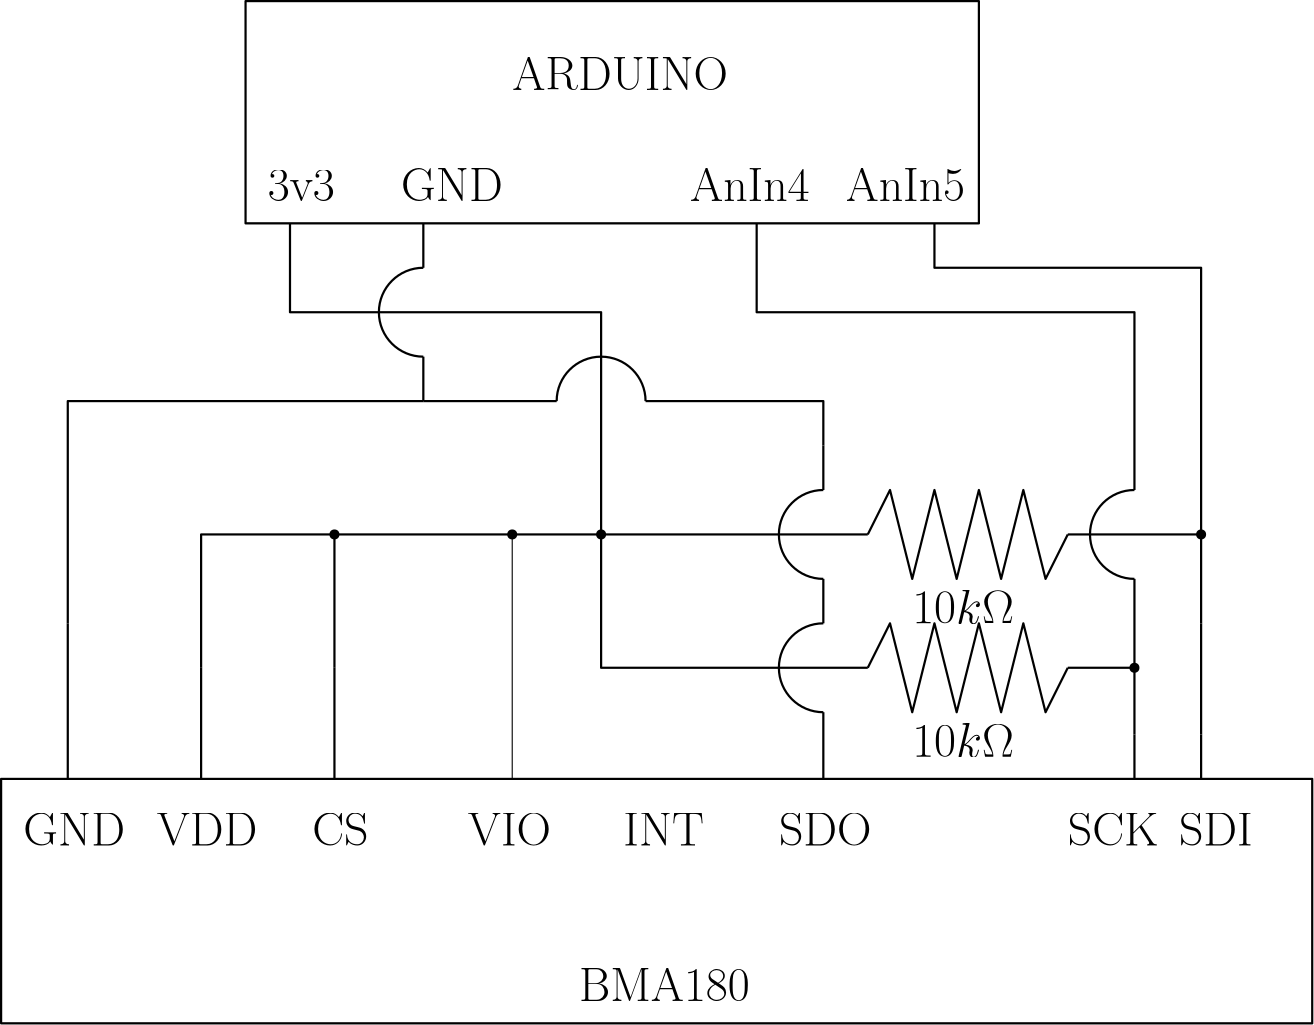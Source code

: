<?xml version="1.0"?>
<!DOCTYPE ipe SYSTEM "ipe.dtd">
<ipe version="70005" creator="Ipe 7.1.2">
<info created="D:20120809233808" modified="D:20120831153420"/>
<ipestyle name="basic">
<symbol name="arrow/arc(spx)">
<path stroke="sym-stroke" fill="sym-stroke" pen="sym-pen">
0 0 m
-1 0.333 l
-1 -0.333 l
h
</path>
</symbol>
<symbol name="arrow/farc(spx)">
<path stroke="sym-stroke" fill="white" pen="sym-pen">
0 0 m
-1 0.333 l
-1 -0.333 l
h
</path>
</symbol>
<symbol name="mark/circle(sx)" transformations="translations">
<path fill="sym-stroke">
0.6 0 0 0.6 0 0 e
0.4 0 0 0.4 0 0 e
</path>
</symbol>
<symbol name="mark/disk(sx)" transformations="translations">
<path fill="sym-stroke">
0.6 0 0 0.6 0 0 e
</path>
</symbol>
<symbol name="mark/fdisk(sfx)" transformations="translations">
<group>
<path fill="sym-fill">
0.5 0 0 0.5 0 0 e
</path>
<path fill="sym-stroke" fillrule="eofill">
0.6 0 0 0.6 0 0 e
0.4 0 0 0.4 0 0 e
</path>
</group>
</symbol>
<symbol name="mark/box(sx)" transformations="translations">
<path fill="sym-stroke" fillrule="eofill">
-0.6 -0.6 m
0.6 -0.6 l
0.6 0.6 l
-0.6 0.6 l
h
-0.4 -0.4 m
0.4 -0.4 l
0.4 0.4 l
-0.4 0.4 l
h
</path>
</symbol>
<symbol name="mark/square(sx)" transformations="translations">
<path fill="sym-stroke">
-0.6 -0.6 m
0.6 -0.6 l
0.6 0.6 l
-0.6 0.6 l
h
</path>
</symbol>
<symbol name="mark/fsquare(sfx)" transformations="translations">
<group>
<path fill="sym-fill">
-0.5 -0.5 m
0.5 -0.5 l
0.5 0.5 l
-0.5 0.5 l
h
</path>
<path fill="sym-stroke" fillrule="eofill">
-0.6 -0.6 m
0.6 -0.6 l
0.6 0.6 l
-0.6 0.6 l
h
-0.4 -0.4 m
0.4 -0.4 l
0.4 0.4 l
-0.4 0.4 l
h
</path>
</group>
</symbol>
<symbol name="mark/cross(sx)" transformations="translations">
<group>
<path fill="sym-stroke">
-0.43 -0.57 m
0.57 0.43 l
0.43 0.57 l
-0.57 -0.43 l
h
</path>
<path fill="sym-stroke">
-0.43 0.57 m
0.57 -0.43 l
0.43 -0.57 l
-0.57 0.43 l
h
</path>
</group>
</symbol>
<symbol name="arrow/fnormal(spx)">
<path stroke="sym-stroke" fill="white" pen="sym-pen">
0 0 m
-1 0.333 l
-1 -0.333 l
h
</path>
</symbol>
<symbol name="arrow/pointed(spx)">
<path stroke="sym-stroke" fill="sym-stroke" pen="sym-pen">
0 0 m
-1 0.333 l
-0.8 0 l
-1 -0.333 l
h
</path>
</symbol>
<symbol name="arrow/fpointed(spx)">
<path stroke="sym-stroke" fill="white" pen="sym-pen">
0 0 m
-1 0.333 l
-0.8 0 l
-1 -0.333 l
h
</path>
</symbol>
<symbol name="arrow/linear(spx)">
<path stroke="sym-stroke" pen="sym-pen">
-1 0.333 m
0 0 l
-1 -0.333 l
</path>
</symbol>
<symbol name="arrow/fdouble(spx)">
<path stroke="sym-stroke" fill="white" pen="sym-pen">
0 0 m
-1 0.333 l
-1 -0.333 l
h
-1 0 m
-2 0.333 l
-2 -0.333 l
h
</path>
</symbol>
<symbol name="arrow/double(spx)">
<path stroke="sym-stroke" fill="sym-stroke" pen="sym-pen">
0 0 m
-1 0.333 l
-1 -0.333 l
h
-1 0 m
-2 0.333 l
-2 -0.333 l
h
</path>
</symbol>
<pen name="heavier" value="0.8"/>
<pen name="fat" value="1.2"/>
<pen name="ultrafat" value="2"/>
<symbolsize name="large" value="5"/>
<symbolsize name="small" value="2"/>
<symbolsize name="tiny" value="1.1"/>
<arrowsize name="large" value="10"/>
<arrowsize name="small" value="5"/>
<arrowsize name="tiny" value="3"/>
<color name="red" value="1 0 0"/>
<color name="green" value="0 1 0"/>
<color name="blue" value="0 0 1"/>
<color name="yellow" value="1 1 0"/>
<color name="orange" value="1 0.647 0"/>
<color name="gold" value="1 0.843 0"/>
<color name="purple" value="0.627 0.125 0.941"/>
<color name="gray" value="0.745"/>
<color name="brown" value="0.647 0.165 0.165"/>
<color name="navy" value="0 0 0.502"/>
<color name="pink" value="1 0.753 0.796"/>
<color name="seagreen" value="0.18 0.545 0.341"/>
<color name="turquoise" value="0.251 0.878 0.816"/>
<color name="violet" value="0.933 0.51 0.933"/>
<color name="darkblue" value="0 0 0.545"/>
<color name="darkcyan" value="0 0.545 0.545"/>
<color name="darkgray" value="0.663"/>
<color name="darkgreen" value="0 0.392 0"/>
<color name="darkmagenta" value="0.545 0 0.545"/>
<color name="darkorange" value="1 0.549 0"/>
<color name="darkred" value="0.545 0 0"/>
<color name="lightblue" value="0.678 0.847 0.902"/>
<color name="lightcyan" value="0.878 1 1"/>
<color name="lightgray" value="0.827"/>
<color name="lightgreen" value="0.565 0.933 0.565"/>
<color name="lightyellow" value="1 1 0.878"/>
<dashstyle name="dashed" value="[4] 0"/>
<dashstyle name="dotted" value="[1 3] 0"/>
<dashstyle name="dash dotted" value="[4 2 1 2] 0"/>
<dashstyle name="dash dot dotted" value="[4 2 1 2 1 2] 0"/>
<textsize name="large" value="\large"/>
<textsize name="Large" value="\Large"/>
<textsize name="LARGE" value="\LARGE"/>
<textsize name="huge" value="\huge"/>
<textsize name="Huge" value="\Huge"/>
<textsize name="small" value="\small"/>
<textsize name="footnote" value="\footnotesize"/>
<textsize name="tiny" value="\tiny"/>
<textstyle name="center" begin="\begin{center}" end="\end{center}"/>
<textstyle name="itemize" begin="\begin{itemize}" end="\end{itemize}"/>
<textstyle name="item" begin="\begin{itemize}\item{}" end="\end{itemize}"/>
<gridsize name="4 pts" value="4"/>
<gridsize name="8 pts (~3 mm)" value="8"/>
<gridsize name="16 pts (~6 mm)" value="16"/>
<gridsize name="32 pts (~12 mm)" value="32"/>
<gridsize name="10 pts (~3.5 mm)" value="10"/>
<gridsize name="20 pts (~7 mm)" value="20"/>
<gridsize name="14 pts (~5 mm)" value="14"/>
<gridsize name="28 pts (~10 mm)" value="28"/>
<gridsize name="56 pts (~20 mm)" value="56"/>
<anglesize name="90 deg" value="90"/>
<anglesize name="60 deg" value="60"/>
<anglesize name="45 deg" value="45"/>
<anglesize name="30 deg" value="30"/>
<anglesize name="22.5 deg" value="22.5"/>
<tiling name="falling" angle="-60" step="4" width="1"/>
<tiling name="rising" angle="30" step="4" width="1"/>
</ipestyle>
<page>
<layer name="alpha"/>
<view layers="alpha" active="alpha"/>
<path layer="alpha" matrix="1 0 0 1 24 0" stroke="black" pen="heavier">
384 672 m
384 656 l
480 656 l
480 528 l
</path>
<path stroke="black" pen="heavier">
224 672 m
224 656 l
</path>
<path stroke="black" pen="heavier">
224 624 m
224 608 l
</path>
<path stroke="black" pen="heavier">
224 608 m
96 608 l
96 528 l
</path>
<path stroke="black" pen="heavier">
224 608 m
272 608 l
</path>
<path stroke="black" pen="heavier">
304 608 m
368 608 l
368 592 l
</path>
<path matrix="1 0 0 1 0 -16" stroke="black" pen="heavier">
288 576 m
144 576 l
144 528 l
144 528 l
</path>
<path matrix="1 0 0 1 0 -16" stroke="black" pen="heavier">
192 528 m
192 576 l
</path>
<path stroke="black" pen="heavier">
224 656 m
16 0 0 16 224 640 224 624 a
</path>
<path stroke="black" pen="heavier">
304 608 m
16 0 0 16 288 608 272 608 a
</path>
<path matrix="1 0 0 1 16 0" stroke="black" pen="heavier">
352 576 m
16 0 0 16 352 560 352 544 a
</path>
<path matrix="1 0 0 1 16 -48" stroke="black" pen="heavier">
352 576 m
16 0 0 16 352 560 352 544 a
</path>
<path matrix="1 0 0 1 128 0" stroke="black" pen="heavier">
352 576 m
16 0 0 16 352 560 352 544 a
</path>
<path matrix="1 0 0 1 -16 0" stroke="black" pen="heavier">
400 560 m
408 576 l
416 544 l
424 576 l
432 544 l
440 576 l
448 544 l
456 576 l
464 544 l
472 560 l
</path>
<path matrix="1 0 0 1 -16 -48" stroke="black" pen="heavier">
400 560 m
408 576 l
416 544 l
424 576 l
432 544 l
440 576 l
448 544 l
456 576 l
464 544 l
472 560 l
</path>
<path stroke="black" pen="heavier">
288 560 m
384 560 l
</path>
<path stroke="black" pen="heavier">
368 592 m
368 576 l
</path>
<path stroke="black" pen="heavier">
368 544 m
368 528 l
</path>
<path stroke="black" pen="heavier">
344 672 m
344 640 l
480 640 l
480 576 l
</path>
<path stroke="black" pen="heavier">
456 560 m
504 560 l
</path>
<path stroke="black" pen="heavier">
480 544 m
480 512 l
456 512 l
</path>
<path stroke="black" pen="heavier">
480 512 m
480 488 l
480 488 l
</path>
<path stroke="black" pen="heavier">
504 528 m
504 488 l
</path>
<path stroke="black" pen="heavier">
176 672 m
176 640 l
288 640 l
288 512 l
384 512 l
</path>
<use name="mark/disk(sx)" pos="288 560" size="normal" stroke="black"/>
<use name="mark/disk(sx)" pos="504 560" size="normal" stroke="black"/>
<use name="mark/disk(sx)" pos="192 560" size="normal" stroke="black"/>
<use name="mark/disk(sx)" pos="480 512" size="normal" stroke="black"/>
<path stroke="black" pen="heavier">
192 512 m
192 472 l
</path>
<path stroke="black" pen="heavier">
144 512 m
144 472 l
</path>
<path stroke="black" pen="heavier">
96 528 m
96 472 l
</path>
<path stroke="black" pen="heavier" cap="1">
96 472 m
96 472 l
</path>
<path stroke="black" pen="heavier">
368 496 m
368 472 l
</path>
<path stroke="black" pen="heavier">
480 488 m
480 472 l
</path>
<path stroke="black" pen="heavier">
504 488 m
504 472 l
</path>
<text matrix="1 0 0 1 32 8" transformations="translations" pos="224 712" stroke="black" type="label" width="77.718" height="11.761" depth="0" valign="baseline" size="LARGE">ARDUINO</text>
<text transformations="translations" pos="168 680" stroke="black" type="label" width="24.136" height="11.097" depth="0" valign="baseline" size="LARGE">3v3</text>
<text transformations="translations" pos="216 680" stroke="black" type="label" width="36.603" height="11.761" depth="0" valign="baseline" size="LARGE">GND</text>
<text transformations="translations" pos="320 680" stroke="black" type="label" width="43.06" height="11.761" depth="0" valign="baseline" size="LARGE">AnIn4</text>
<text transformations="translations" pos="376 680" stroke="black" type="label" width="43.06" height="11.761" depth="0" valign="baseline" size="LARGE">AnIn5</text>
<text matrix="1 0 0 1 -8 0" transformations="translations" pos="88 448" stroke="black" type="label" width="36.603" height="11.761" depth="0" valign="baseline" size="LARGE">GND</text>
<text matrix="1 0 0 1 -8 0" transformations="translations" pos="136 448" stroke="black" type="label" width="36.264" height="11.761" depth="0" valign="baseline" size="LARGE">VDD</text>
<text transformations="translations" pos="184 448" stroke="black" type="label" width="20.288" height="11.761" depth="0" valign="baseline" size="LARGE">CS</text>
<text transformations="translations" pos="352 448" stroke="black" type="label" width="33.351" height="11.761" depth="0" valign="baseline" size="LARGE">SDO</text>
<text matrix="1 0 0 1 -8 0" transformations="translations" pos="464 448" stroke="black" type="label" width="32.673" height="11.761" depth="0" valign="baseline" size="LARGE">SCK</text>
<text matrix="1 0 0 1 -8 0" transformations="translations" pos="504 448" stroke="black" type="label" width="26.599" height="11.761" depth="0" valign="baseline" size="LARGE">SDI</text>
<text transformations="translations" pos="240 448" stroke="black" type="label" width="29.968" height="11.761" depth="0" valign="baseline" size="LARGE">VIO</text>
<text transformations="translations" pos="296 448" stroke="black" type="label" width="29.069" height="11.761" depth="0" valign="baseline" size="LARGE">INT</text>
<path stroke="black" pen="heavier">
72 472 m
72 384 l
544 384 l
544 472 l
h
</path>
<text matrix="1 0 0 1 0 -56" transformations="translations" pos="400 584" stroke="black" type="label" width="36.628" height="11.955" depth="0" valign="baseline" size="LARGE">$10 k\Omega$</text>
<text matrix="1 0 0 1 0 -104" transformations="translations" pos="400 584" stroke="black" type="label" width="36.628" height="11.955" depth="0" valign="baseline" size="LARGE">$10 k\Omega$</text>
<path stroke="black" pen="heavier">
160 752 m
160 672 l
424 672 l
424 752 l
h
</path>
<text matrix="1 0 0 1 32 0" transformations="translations" pos="248 392" stroke="black" type="label" width="61.52" height="11.761" depth="0" valign="baseline" size="LARGE">BMA180</text>
<path stroke="black">
256 472 m
256 560 l
</path>
<use name="mark/disk(sx)" pos="256 560" size="normal" stroke="black"/>
</page>
</ipe>
